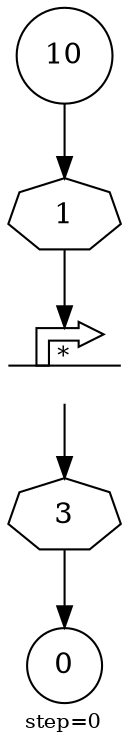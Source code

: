 digraph {
  graph  [labelloc=bottom,labeljust=left,fontsize="10",label="step=0"];
  "16" [shape=circle,peripheries="1",label=<10>,labelfontcolor=Black,color=black];
  "17" [shape=promoter,peripheries="1",label=<<SUP>*</SUP>>,labelfontcolor=black,color=black];
  "19" [shape=circle,peripheries="1",label=<0>,labelfontcolor=black,color=black];
  "18" [label=<1>,peripheries="1",color=black,shape=septagon];
  "16" -> "18" [color=black];
  "18" -> "17" [color=black];
  "20" [label=<3>,peripheries="1",color=black,shape=septagon];
  "17" -> "20" [color=black];
  "20" -> "19" [color=black];
}